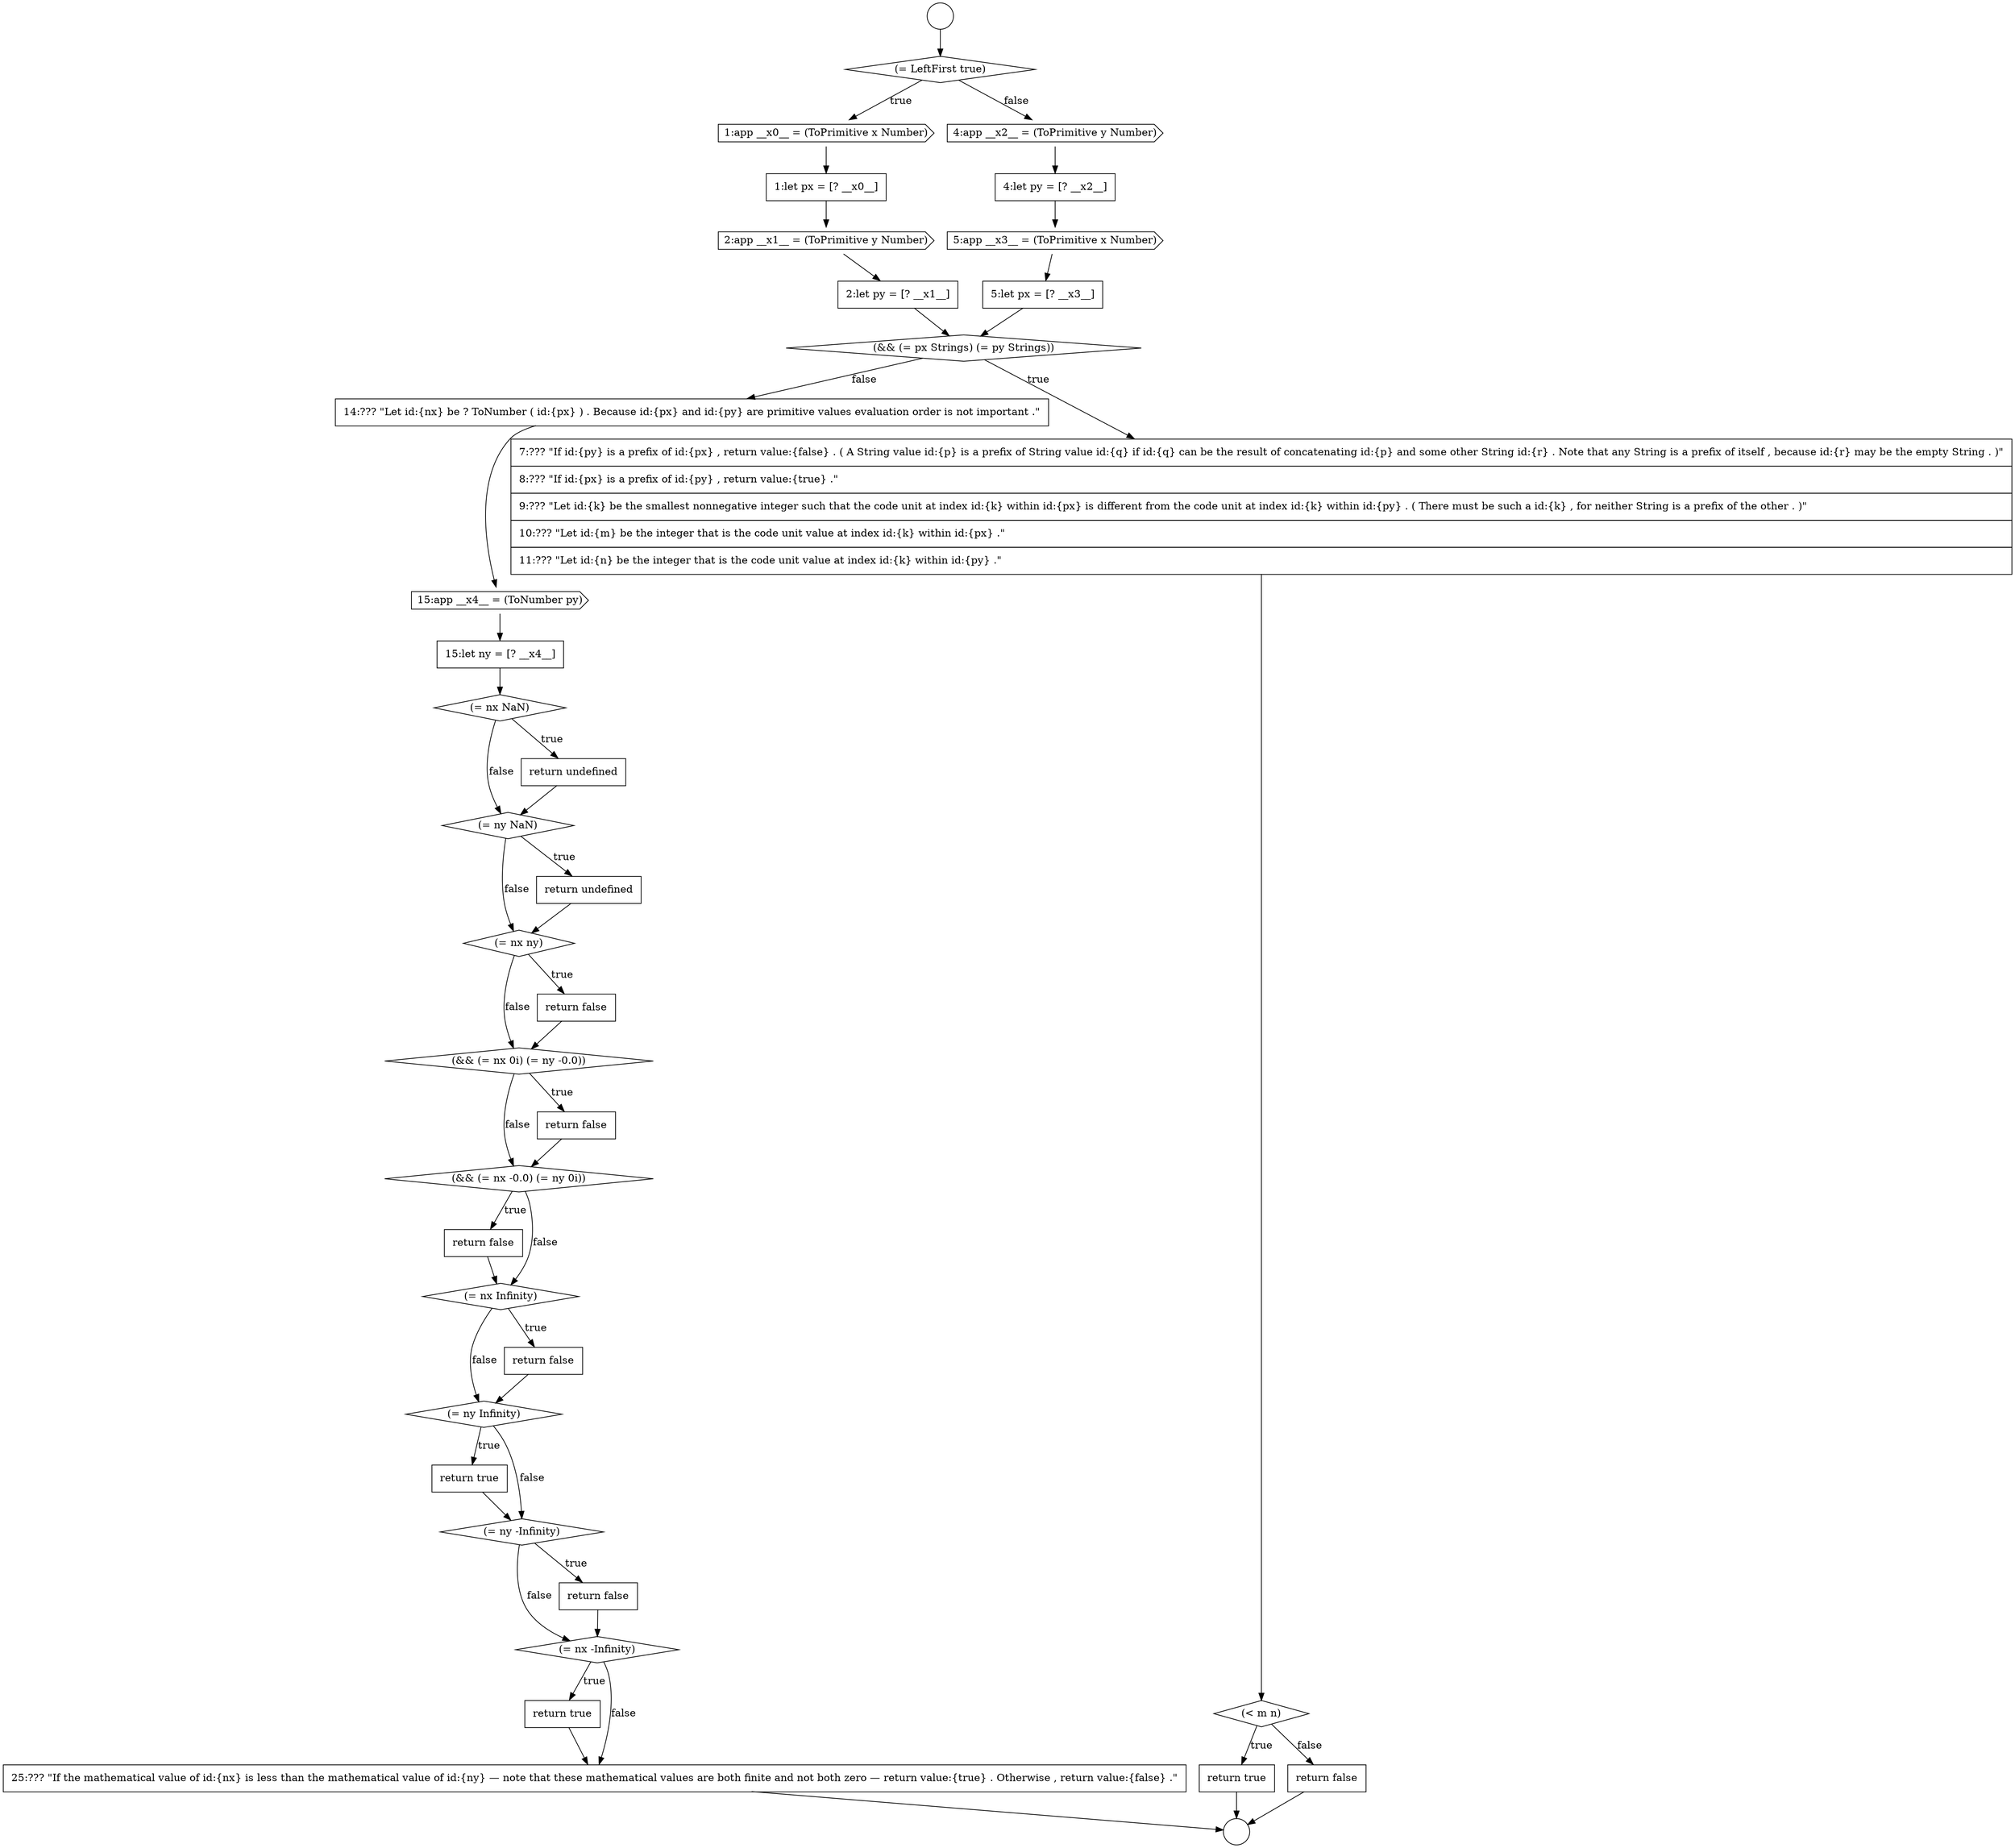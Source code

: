digraph {
  node602 [shape=diamond, label=<<font color="black">(= nx -Infinity)</font>> color="black" fillcolor="white" style=filled]
  node598 [shape=diamond, label=<<font color="black">(= ny Infinity)</font>> color="black" fillcolor="white" style=filled]
  node583 [shape=none, margin=0, label=<<font color="black">
    <table border="0" cellborder="1" cellspacing="0" cellpadding="10">
      <tr><td align="left">14:??? &quot;Let id:{nx} be ? ToNumber ( id:{px} ) . Because id:{px} and id:{py} are primitive values evaluation order is not important .&quot;</td></tr>
    </table>
  </font>> color="black" fillcolor="white" style=filled]
  node590 [shape=diamond, label=<<font color="black">(= nx ny)</font>> color="black" fillcolor="white" style=filled]
  node569 [shape=diamond, label=<<font color="black">(= LeftFirst true)</font>> color="black" fillcolor="white" style=filled]
  node586 [shape=diamond, label=<<font color="black">(= nx NaN)</font>> color="black" fillcolor="white" style=filled]
  node572 [shape=cds, label=<<font color="black">2:app __x1__ = (ToPrimitive y Number)</font>> color="black" fillcolor="white" style=filled]
  node594 [shape=diamond, label=<<font color="black">(&amp;&amp; (= nx -0.0) (= ny 0i))</font>> color="black" fillcolor="white" style=filled]
  node589 [shape=none, margin=0, label=<<font color="black">
    <table border="0" cellborder="1" cellspacing="0" cellpadding="10">
      <tr><td align="left">return undefined</td></tr>
    </table>
  </font>> color="black" fillcolor="white" style=filled]
  node580 [shape=diamond, label=<<font color="black">(&lt; m n)</font>> color="black" fillcolor="white" style=filled]
  node581 [shape=none, margin=0, label=<<font color="black">
    <table border="0" cellborder="1" cellspacing="0" cellpadding="10">
      <tr><td align="left">return true</td></tr>
    </table>
  </font>> color="black" fillcolor="white" style=filled]
  node588 [shape=diamond, label=<<font color="black">(= ny NaN)</font>> color="black" fillcolor="white" style=filled]
  node568 [shape=circle label=" " color="black" fillcolor="white" style=filled]
  node603 [shape=none, margin=0, label=<<font color="black">
    <table border="0" cellborder="1" cellspacing="0" cellpadding="10">
      <tr><td align="left">return true</td></tr>
    </table>
  </font>> color="black" fillcolor="white" style=filled]
  node592 [shape=diamond, label=<<font color="black">(&amp;&amp; (= nx 0i) (= ny -0.0))</font>> color="black" fillcolor="white" style=filled]
  node582 [shape=none, margin=0, label=<<font color="black">
    <table border="0" cellborder="1" cellspacing="0" cellpadding="10">
      <tr><td align="left">return false</td></tr>
    </table>
  </font>> color="black" fillcolor="white" style=filled]
  node597 [shape=none, margin=0, label=<<font color="black">
    <table border="0" cellborder="1" cellspacing="0" cellpadding="10">
      <tr><td align="left">return false</td></tr>
    </table>
  </font>> color="black" fillcolor="white" style=filled]
  node570 [shape=cds, label=<<font color="black">1:app __x0__ = (ToPrimitive x Number)</font>> color="black" fillcolor="white" style=filled]
  node587 [shape=none, margin=0, label=<<font color="black">
    <table border="0" cellborder="1" cellspacing="0" cellpadding="10">
      <tr><td align="left">return undefined</td></tr>
    </table>
  </font>> color="black" fillcolor="white" style=filled]
  node591 [shape=none, margin=0, label=<<font color="black">
    <table border="0" cellborder="1" cellspacing="0" cellpadding="10">
      <tr><td align="left">return false</td></tr>
    </table>
  </font>> color="black" fillcolor="white" style=filled]
  node574 [shape=cds, label=<<font color="black">4:app __x2__ = (ToPrimitive y Number)</font>> color="black" fillcolor="white" style=filled]
  node578 [shape=diamond, label=<<font color="black">(&amp;&amp; (= px Strings) (= py Strings))</font>> color="black" fillcolor="white" style=filled]
  node593 [shape=none, margin=0, label=<<font color="black">
    <table border="0" cellborder="1" cellspacing="0" cellpadding="10">
      <tr><td align="left">return false</td></tr>
    </table>
  </font>> color="black" fillcolor="white" style=filled]
  node573 [shape=none, margin=0, label=<<font color="black">
    <table border="0" cellborder="1" cellspacing="0" cellpadding="10">
      <tr><td align="left">2:let py = [? __x1__]</td></tr>
    </table>
  </font>> color="black" fillcolor="white" style=filled]
  node601 [shape=none, margin=0, label=<<font color="black">
    <table border="0" cellborder="1" cellspacing="0" cellpadding="10">
      <tr><td align="left">return false</td></tr>
    </table>
  </font>> color="black" fillcolor="white" style=filled]
  node584 [shape=cds, label=<<font color="black">15:app __x4__ = (ToNumber py)</font>> color="black" fillcolor="white" style=filled]
  node577 [shape=none, margin=0, label=<<font color="black">
    <table border="0" cellborder="1" cellspacing="0" cellpadding="10">
      <tr><td align="left">5:let px = [? __x3__]</td></tr>
    </table>
  </font>> color="black" fillcolor="white" style=filled]
  node579 [shape=none, margin=0, label=<<font color="black">
    <table border="0" cellborder="1" cellspacing="0" cellpadding="10">
      <tr><td align="left">7:??? &quot;If id:{py} is a prefix of id:{px} , return value:{false} . ( A String value id:{p} is a prefix of String value id:{q} if id:{q} can be the result of concatenating id:{p} and some other String id:{r} . Note that any String is a prefix of itself , because id:{r} may be the empty String . )&quot;</td></tr>
      <tr><td align="left">8:??? &quot;If id:{px} is a prefix of id:{py} , return value:{true} .&quot;</td></tr>
      <tr><td align="left">9:??? &quot;Let id:{k} be the smallest nonnegative integer such that the code unit at index id:{k} within id:{px} is different from the code unit at index id:{k} within id:{py} . ( There must be such a id:{k} , for neither String is a prefix of the other . )&quot;</td></tr>
      <tr><td align="left">10:??? &quot;Let id:{m} be the integer that is the code unit value at index id:{k} within id:{px} .&quot;</td></tr>
      <tr><td align="left">11:??? &quot;Let id:{n} be the integer that is the code unit value at index id:{k} within id:{py} .&quot;</td></tr>
    </table>
  </font>> color="black" fillcolor="white" style=filled]
  node604 [shape=none, margin=0, label=<<font color="black">
    <table border="0" cellborder="1" cellspacing="0" cellpadding="10">
      <tr><td align="left">25:??? &quot;If the mathematical value of id:{nx} is less than the mathematical value of id:{ny} &mdash; note that these mathematical values are both finite and not both zero &mdash; return value:{true} . Otherwise , return value:{false} .&quot;</td></tr>
    </table>
  </font>> color="black" fillcolor="white" style=filled]
  node567 [shape=circle label=" " color="black" fillcolor="white" style=filled]
  node599 [shape=none, margin=0, label=<<font color="black">
    <table border="0" cellborder="1" cellspacing="0" cellpadding="10">
      <tr><td align="left">return true</td></tr>
    </table>
  </font>> color="black" fillcolor="white" style=filled]
  node585 [shape=none, margin=0, label=<<font color="black">
    <table border="0" cellborder="1" cellspacing="0" cellpadding="10">
      <tr><td align="left">15:let ny = [? __x4__]</td></tr>
    </table>
  </font>> color="black" fillcolor="white" style=filled]
  node576 [shape=cds, label=<<font color="black">5:app __x3__ = (ToPrimitive x Number)</font>> color="black" fillcolor="white" style=filled]
  node600 [shape=diamond, label=<<font color="black">(= ny -Infinity)</font>> color="black" fillcolor="white" style=filled]
  node571 [shape=none, margin=0, label=<<font color="black">
    <table border="0" cellborder="1" cellspacing="0" cellpadding="10">
      <tr><td align="left">1:let px = [? __x0__]</td></tr>
    </table>
  </font>> color="black" fillcolor="white" style=filled]
  node595 [shape=none, margin=0, label=<<font color="black">
    <table border="0" cellborder="1" cellspacing="0" cellpadding="10">
      <tr><td align="left">return false</td></tr>
    </table>
  </font>> color="black" fillcolor="white" style=filled]
  node575 [shape=none, margin=0, label=<<font color="black">
    <table border="0" cellborder="1" cellspacing="0" cellpadding="10">
      <tr><td align="left">4:let py = [? __x2__]</td></tr>
    </table>
  </font>> color="black" fillcolor="white" style=filled]
  node596 [shape=diamond, label=<<font color="black">(= nx Infinity)</font>> color="black" fillcolor="white" style=filled]
  node598 -> node599 [label=<<font color="black">true</font>> color="black"]
  node598 -> node600 [label=<<font color="black">false</font>> color="black"]
  node579 -> node580 [ color="black"]
  node590 -> node591 [label=<<font color="black">true</font>> color="black"]
  node590 -> node592 [label=<<font color="black">false</font>> color="black"]
  node578 -> node579 [label=<<font color="black">true</font>> color="black"]
  node578 -> node583 [label=<<font color="black">false</font>> color="black"]
  node583 -> node584 [ color="black"]
  node589 -> node590 [ color="black"]
  node585 -> node586 [ color="black"]
  node604 -> node568 [ color="black"]
  node595 -> node596 [ color="black"]
  node587 -> node588 [ color="black"]
  node570 -> node571 [ color="black"]
  node575 -> node576 [ color="black"]
  node593 -> node594 [ color="black"]
  node599 -> node600 [ color="black"]
  node577 -> node578 [ color="black"]
  node572 -> node573 [ color="black"]
  node574 -> node575 [ color="black"]
  node582 -> node568 [ color="black"]
  node592 -> node593 [label=<<font color="black">true</font>> color="black"]
  node592 -> node594 [label=<<font color="black">false</font>> color="black"]
  node594 -> node595 [label=<<font color="black">true</font>> color="black"]
  node594 -> node596 [label=<<font color="black">false</font>> color="black"]
  node567 -> node569 [ color="black"]
  node580 -> node581 [label=<<font color="black">true</font>> color="black"]
  node580 -> node582 [label=<<font color="black">false</font>> color="black"]
  node597 -> node598 [ color="black"]
  node601 -> node602 [ color="black"]
  node591 -> node592 [ color="black"]
  node588 -> node589 [label=<<font color="black">true</font>> color="black"]
  node588 -> node590 [label=<<font color="black">false</font>> color="black"]
  node603 -> node604 [ color="black"]
  node573 -> node578 [ color="black"]
  node581 -> node568 [ color="black"]
  node584 -> node585 [ color="black"]
  node569 -> node570 [label=<<font color="black">true</font>> color="black"]
  node569 -> node574 [label=<<font color="black">false</font>> color="black"]
  node571 -> node572 [ color="black"]
  node602 -> node603 [label=<<font color="black">true</font>> color="black"]
  node602 -> node604 [label=<<font color="black">false</font>> color="black"]
  node596 -> node597 [label=<<font color="black">true</font>> color="black"]
  node596 -> node598 [label=<<font color="black">false</font>> color="black"]
  node586 -> node587 [label=<<font color="black">true</font>> color="black"]
  node586 -> node588 [label=<<font color="black">false</font>> color="black"]
  node576 -> node577 [ color="black"]
  node600 -> node601 [label=<<font color="black">true</font>> color="black"]
  node600 -> node602 [label=<<font color="black">false</font>> color="black"]
}

